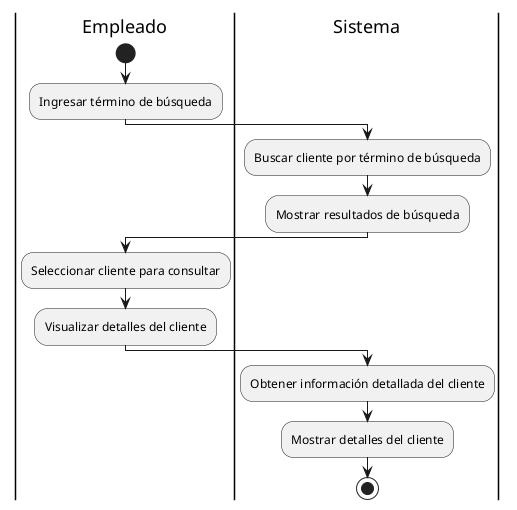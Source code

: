 @startuml da_consultar_cliente
|Empleado|
start
:Ingresar término de búsqueda;
|Sistema|
:Buscar cliente por término de búsqueda;
:Mostrar resultados de búsqueda;
|Empleado|
:Seleccionar cliente para consultar;
:Visualizar detalles del cliente;
|Sistema|
:Obtener información detallada del cliente;
:Mostrar detalles del cliente;
stop
@enduml
